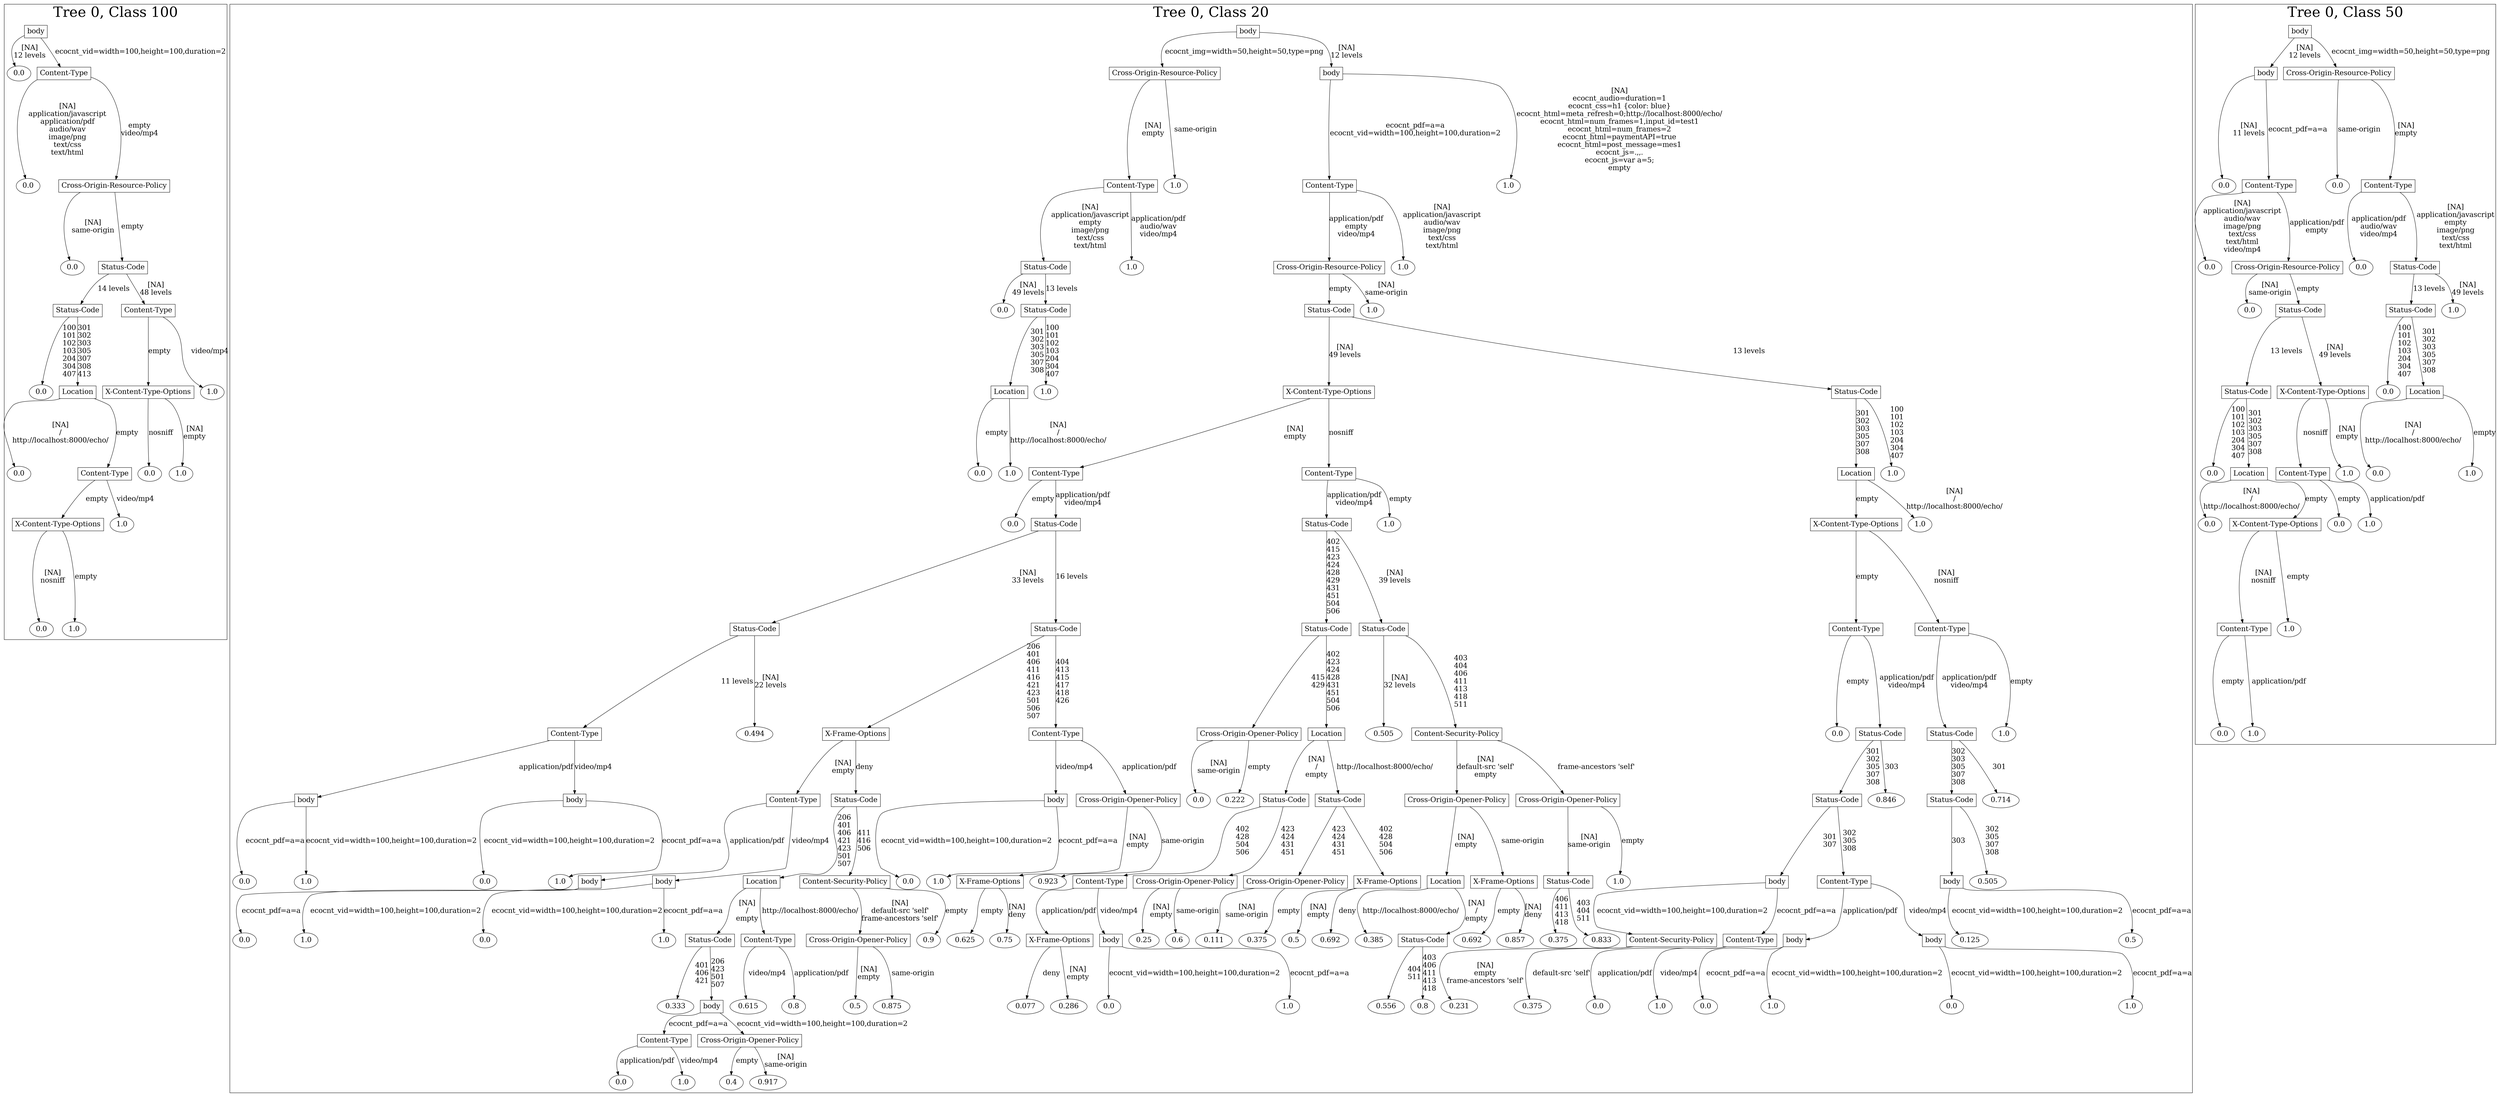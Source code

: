 /*
Generated by:
    http://https://github.com/h2oai/h2o-3/tree/master/h2o-genmodel/src/main/java/hex/genmodel/tools/PrintMojo.java
*/

/*
On a mac:

$ brew install graphviz
$ dot -Tpng file.gv -o file.png
$ open file.png
*/

digraph G {

subgraph cluster_0 {
/* Nodes */

/* Level 0 */
{
"SG_0_Node_0" [shape=box, fontsize=20, label="body"]
}

/* Level 1 */
{
"SG_0_Node_10" [fontsize=20, label="0.0"]
"SG_0_Node_1" [shape=box, fontsize=20, label="Content-Type"]
}

/* Level 2 */
{
"SG_0_Node_11" [fontsize=20, label="0.0"]
"SG_0_Node_2" [shape=box, fontsize=20, label="Cross-Origin-Resource-Policy"]
}

/* Level 3 */
{
"SG_0_Node_12" [fontsize=20, label="0.0"]
"SG_0_Node_3" [shape=box, fontsize=20, label="Status-Code"]
}

/* Level 4 */
{
"SG_0_Node_4" [shape=box, fontsize=20, label="Status-Code"]
"SG_0_Node_5" [shape=box, fontsize=20, label="Content-Type"]
}

/* Level 5 */
{
"SG_0_Node_13" [fontsize=20, label="0.0"]
"SG_0_Node_6" [shape=box, fontsize=20, label="Location"]
"SG_0_Node_7" [shape=box, fontsize=20, label="X-Content-Type-Options"]
"SG_0_Node_14" [fontsize=20, label="1.0"]
}

/* Level 6 */
{
"SG_0_Node_15" [fontsize=20, label="0.0"]
"SG_0_Node_8" [shape=box, fontsize=20, label="Content-Type"]
"SG_0_Node_16" [fontsize=20, label="0.0"]
"SG_0_Node_17" [fontsize=20, label="1.0"]
}

/* Level 7 */
{
"SG_0_Node_9" [shape=box, fontsize=20, label="X-Content-Type-Options"]
"SG_0_Node_18" [fontsize=20, label="1.0"]
}

/* Level 8 */
{
"SG_0_Node_19" [fontsize=20, label="0.0"]
"SG_0_Node_20" [fontsize=20, label="1.0"]
}

/* Edges */
"SG_0_Node_0" -> "SG_0_Node_10" [fontsize=20, label="[NA]
12 levels
"]
"SG_0_Node_0" -> "SG_0_Node_1" [fontsize=20, label="ecocnt_vid=width=100,height=100,duration=2
"]
"SG_0_Node_1" -> "SG_0_Node_11" [fontsize=20, label="[NA]
application/javascript
application/pdf
audio/wav
image/png
text/css
text/html
"]
"SG_0_Node_1" -> "SG_0_Node_2" [fontsize=20, label="empty
video/mp4
"]
"SG_0_Node_2" -> "SG_0_Node_12" [fontsize=20, label="[NA]
same-origin
"]
"SG_0_Node_2" -> "SG_0_Node_3" [fontsize=20, label="empty
"]
"SG_0_Node_3" -> "SG_0_Node_4" [fontsize=20, label="14 levels
"]
"SG_0_Node_3" -> "SG_0_Node_5" [fontsize=20, label="[NA]
48 levels
"]
"SG_0_Node_5" -> "SG_0_Node_7" [fontsize=20, label="empty
"]
"SG_0_Node_5" -> "SG_0_Node_14" [fontsize=20, label="video/mp4
"]
"SG_0_Node_7" -> "SG_0_Node_16" [fontsize=20, label="nosniff
"]
"SG_0_Node_7" -> "SG_0_Node_17" [fontsize=20, label="[NA]
empty
"]
"SG_0_Node_4" -> "SG_0_Node_13" [fontsize=20, label="100
101
102
103
204
304
407
"]
"SG_0_Node_4" -> "SG_0_Node_6" [fontsize=20, label="301
302
303
305
307
308
413
"]
"SG_0_Node_6" -> "SG_0_Node_15" [fontsize=20, label="[NA]
/
http://localhost:8000/echo/
"]
"SG_0_Node_6" -> "SG_0_Node_8" [fontsize=20, label="empty
"]
"SG_0_Node_8" -> "SG_0_Node_9" [fontsize=20, label="empty
"]
"SG_0_Node_8" -> "SG_0_Node_18" [fontsize=20, label="video/mp4
"]
"SG_0_Node_9" -> "SG_0_Node_19" [fontsize=20, label="[NA]
nosniff
"]
"SG_0_Node_9" -> "SG_0_Node_20" [fontsize=20, label="empty
"]

fontsize=40
label="Tree 0, Class 100"
}

subgraph cluster_1 {
/* Nodes */

/* Level 0 */
{
"SG_1_Node_0" [shape=box, fontsize=20, label="body"]
}

/* Level 1 */
{
"SG_1_Node_1" [shape=box, fontsize=20, label="Cross-Origin-Resource-Policy"]
"SG_1_Node_2" [shape=box, fontsize=20, label="body"]
}

/* Level 2 */
{
"SG_1_Node_3" [shape=box, fontsize=20, label="Content-Type"]
"SG_1_Node_108" [fontsize=20, label="1.0"]
"SG_1_Node_4" [shape=box, fontsize=20, label="Content-Type"]
"SG_1_Node_109" [fontsize=20, label="1.0"]
}

/* Level 3 */
{
"SG_1_Node_5" [shape=box, fontsize=20, label="Status-Code"]
"SG_1_Node_110" [fontsize=20, label="1.0"]
"SG_1_Node_6" [shape=box, fontsize=20, label="Cross-Origin-Resource-Policy"]
"SG_1_Node_111" [fontsize=20, label="1.0"]
}

/* Level 4 */
{
"SG_1_Node_112" [fontsize=20, label="0.0"]
"SG_1_Node_7" [shape=box, fontsize=20, label="Status-Code"]
"SG_1_Node_8" [shape=box, fontsize=20, label="Status-Code"]
"SG_1_Node_113" [fontsize=20, label="1.0"]
}

/* Level 5 */
{
"SG_1_Node_9" [shape=box, fontsize=20, label="Location"]
"SG_1_Node_114" [fontsize=20, label="1.0"]
"SG_1_Node_10" [shape=box, fontsize=20, label="X-Content-Type-Options"]
"SG_1_Node_11" [shape=box, fontsize=20, label="Status-Code"]
}

/* Level 6 */
{
"SG_1_Node_115" [fontsize=20, label="0.0"]
"SG_1_Node_116" [fontsize=20, label="1.0"]
"SG_1_Node_12" [shape=box, fontsize=20, label="Content-Type"]
"SG_1_Node_13" [shape=box, fontsize=20, label="Content-Type"]
"SG_1_Node_14" [shape=box, fontsize=20, label="Location"]
"SG_1_Node_117" [fontsize=20, label="1.0"]
}

/* Level 7 */
{
"SG_1_Node_118" [fontsize=20, label="0.0"]
"SG_1_Node_15" [shape=box, fontsize=20, label="Status-Code"]
"SG_1_Node_16" [shape=box, fontsize=20, label="Status-Code"]
"SG_1_Node_119" [fontsize=20, label="1.0"]
"SG_1_Node_17" [shape=box, fontsize=20, label="X-Content-Type-Options"]
"SG_1_Node_120" [fontsize=20, label="1.0"]
}

/* Level 8 */
{
"SG_1_Node_18" [shape=box, fontsize=20, label="Status-Code"]
"SG_1_Node_19" [shape=box, fontsize=20, label="Status-Code"]
"SG_1_Node_20" [shape=box, fontsize=20, label="Status-Code"]
"SG_1_Node_21" [shape=box, fontsize=20, label="Status-Code"]
"SG_1_Node_22" [shape=box, fontsize=20, label="Content-Type"]
"SG_1_Node_23" [shape=box, fontsize=20, label="Content-Type"]
}

/* Level 9 */
{
"SG_1_Node_24" [shape=box, fontsize=20, label="Content-Type"]
"SG_1_Node_121" [fontsize=20, label="0.494"]
"SG_1_Node_26" [shape=box, fontsize=20, label="X-Frame-Options"]
"SG_1_Node_27" [shape=box, fontsize=20, label="Content-Type"]
"SG_1_Node_28" [shape=box, fontsize=20, label="Cross-Origin-Opener-Policy"]
"SG_1_Node_29" [shape=box, fontsize=20, label="Location"]
"SG_1_Node_122" [fontsize=20, label="0.505"]
"SG_1_Node_31" [shape=box, fontsize=20, label="Content-Security-Policy"]
"SG_1_Node_123" [fontsize=20, label="0.0"]
"SG_1_Node_32" [shape=box, fontsize=20, label="Status-Code"]
"SG_1_Node_33" [shape=box, fontsize=20, label="Status-Code"]
"SG_1_Node_124" [fontsize=20, label="1.0"]
}

/* Level 10 */
{
"SG_1_Node_34" [shape=box, fontsize=20, label="body"]
"SG_1_Node_35" [shape=box, fontsize=20, label="body"]
"SG_1_Node_36" [shape=box, fontsize=20, label="Content-Type"]
"SG_1_Node_37" [shape=box, fontsize=20, label="Status-Code"]
"SG_1_Node_38" [shape=box, fontsize=20, label="body"]
"SG_1_Node_39" [shape=box, fontsize=20, label="Cross-Origin-Opener-Policy"]
"SG_1_Node_125" [fontsize=20, label="0.0"]
"SG_1_Node_126" [fontsize=20, label="0.222"]
"SG_1_Node_41" [shape=box, fontsize=20, label="Status-Code"]
"SG_1_Node_42" [shape=box, fontsize=20, label="Status-Code"]
"SG_1_Node_43" [shape=box, fontsize=20, label="Cross-Origin-Opener-Policy"]
"SG_1_Node_44" [shape=box, fontsize=20, label="Cross-Origin-Opener-Policy"]
"SG_1_Node_45" [shape=box, fontsize=20, label="Status-Code"]
"SG_1_Node_127" [fontsize=20, label="0.846"]
"SG_1_Node_47" [shape=box, fontsize=20, label="Status-Code"]
"SG_1_Node_128" [fontsize=20, label="0.714"]
}

/* Level 11 */
{
"SG_1_Node_129" [fontsize=20, label="0.0"]
"SG_1_Node_130" [fontsize=20, label="1.0"]
"SG_1_Node_131" [fontsize=20, label="0.0"]
"SG_1_Node_132" [fontsize=20, label="1.0"]
"SG_1_Node_49" [shape=box, fontsize=20, label="body"]
"SG_1_Node_50" [shape=box, fontsize=20, label="body"]
"SG_1_Node_51" [shape=box, fontsize=20, label="Location"]
"SG_1_Node_52" [shape=box, fontsize=20, label="Content-Security-Policy"]
"SG_1_Node_133" [fontsize=20, label="0.0"]
"SG_1_Node_134" [fontsize=20, label="1.0"]
"SG_1_Node_53" [shape=box, fontsize=20, label="X-Frame-Options"]
"SG_1_Node_135" [fontsize=20, label="0.923"]
"SG_1_Node_55" [shape=box, fontsize=20, label="Content-Type"]
"SG_1_Node_56" [shape=box, fontsize=20, label="Cross-Origin-Opener-Policy"]
"SG_1_Node_57" [shape=box, fontsize=20, label="Cross-Origin-Opener-Policy"]
"SG_1_Node_58" [shape=box, fontsize=20, label="X-Frame-Options"]
"SG_1_Node_59" [shape=box, fontsize=20, label="Location"]
"SG_1_Node_60" [shape=box, fontsize=20, label="X-Frame-Options"]
"SG_1_Node_61" [shape=box, fontsize=20, label="Status-Code"]
"SG_1_Node_136" [fontsize=20, label="1.0"]
"SG_1_Node_62" [shape=box, fontsize=20, label="body"]
"SG_1_Node_63" [shape=box, fontsize=20, label="Content-Type"]
"SG_1_Node_64" [shape=box, fontsize=20, label="body"]
"SG_1_Node_137" [fontsize=20, label="0.505"]
}

/* Level 12 */
{
"SG_1_Node_138" [fontsize=20, label="0.0"]
"SG_1_Node_139" [fontsize=20, label="1.0"]
"SG_1_Node_140" [fontsize=20, label="0.0"]
"SG_1_Node_141" [fontsize=20, label="1.0"]
"SG_1_Node_66" [shape=box, fontsize=20, label="Status-Code"]
"SG_1_Node_67" [shape=box, fontsize=20, label="Content-Type"]
"SG_1_Node_68" [shape=box, fontsize=20, label="Cross-Origin-Opener-Policy"]
"SG_1_Node_142" [fontsize=20, label="0.9"]
"SG_1_Node_143" [fontsize=20, label="0.625"]
"SG_1_Node_144" [fontsize=20, label="0.75"]
"SG_1_Node_72" [shape=box, fontsize=20, label="X-Frame-Options"]
"SG_1_Node_73" [shape=box, fontsize=20, label="body"]
"SG_1_Node_145" [fontsize=20, label="0.25"]
"SG_1_Node_146" [fontsize=20, label="0.6"]
"SG_1_Node_147" [fontsize=20, label="0.111"]
"SG_1_Node_148" [fontsize=20, label="0.375"]
"SG_1_Node_149" [fontsize=20, label="0.5"]
"SG_1_Node_150" [fontsize=20, label="0.692"]
"SG_1_Node_151" [fontsize=20, label="0.385"]
"SG_1_Node_81" [shape=box, fontsize=20, label="Status-Code"]
"SG_1_Node_152" [fontsize=20, label="0.692"]
"SG_1_Node_153" [fontsize=20, label="0.857"]
"SG_1_Node_154" [fontsize=20, label="0.375"]
"SG_1_Node_155" [fontsize=20, label="0.833"]
"SG_1_Node_86" [shape=box, fontsize=20, label="Content-Security-Policy"]
"SG_1_Node_87" [shape=box, fontsize=20, label="Content-Type"]
"SG_1_Node_88" [shape=box, fontsize=20, label="body"]
"SG_1_Node_89" [shape=box, fontsize=20, label="body"]
"SG_1_Node_156" [fontsize=20, label="0.125"]
"SG_1_Node_157" [fontsize=20, label="0.5"]
}

/* Level 13 */
{
"SG_1_Node_158" [fontsize=20, label="0.333"]
"SG_1_Node_93" [shape=box, fontsize=20, label="body"]
"SG_1_Node_159" [fontsize=20, label="0.615"]
"SG_1_Node_160" [fontsize=20, label="0.8"]
"SG_1_Node_161" [fontsize=20, label="0.5"]
"SG_1_Node_162" [fontsize=20, label="0.875"]
"SG_1_Node_163" [fontsize=20, label="0.077"]
"SG_1_Node_164" [fontsize=20, label="0.286"]
"SG_1_Node_165" [fontsize=20, label="0.0"]
"SG_1_Node_166" [fontsize=20, label="1.0"]
"SG_1_Node_167" [fontsize=20, label="0.556"]
"SG_1_Node_168" [fontsize=20, label="0.8"]
"SG_1_Node_169" [fontsize=20, label="0.231"]
"SG_1_Node_170" [fontsize=20, label="0.375"]
"SG_1_Node_171" [fontsize=20, label="0.0"]
"SG_1_Node_172" [fontsize=20, label="1.0"]
"SG_1_Node_173" [fontsize=20, label="0.0"]
"SG_1_Node_174" [fontsize=20, label="1.0"]
"SG_1_Node_175" [fontsize=20, label="0.0"]
"SG_1_Node_176" [fontsize=20, label="1.0"]
}

/* Level 14 */
{
"SG_1_Node_104" [shape=box, fontsize=20, label="Content-Type"]
"SG_1_Node_105" [shape=box, fontsize=20, label="Cross-Origin-Opener-Policy"]
}

/* Level 15 */
{
"SG_1_Node_177" [fontsize=20, label="0.0"]
"SG_1_Node_178" [fontsize=20, label="1.0"]
"SG_1_Node_179" [fontsize=20, label="0.4"]
"SG_1_Node_180" [fontsize=20, label="0.917"]
}

/* Edges */
"SG_1_Node_0" -> "SG_1_Node_1" [fontsize=20, label="ecocnt_img=width=50,height=50,type=png
"]
"SG_1_Node_0" -> "SG_1_Node_2" [fontsize=20, label="[NA]
12 levels
"]
"SG_1_Node_2" -> "SG_1_Node_4" [fontsize=20, label="ecocnt_pdf=a=a
ecocnt_vid=width=100,height=100,duration=2
"]
"SG_1_Node_2" -> "SG_1_Node_109" [fontsize=20, label="[NA]
ecocnt_audio=duration=1
ecocnt_css=h1 {color: blue}
ecocnt_html=meta_refresh=0;http://localhost:8000/echo/
ecocnt_html=num_frames=1,input_id=test1
ecocnt_html=num_frames=2
ecocnt_html=paymentAPI=true
ecocnt_html=post_message=mes1
ecocnt_js=.,,.
ecocnt_js=var a=5;
empty
"]
"SG_1_Node_4" -> "SG_1_Node_6" [fontsize=20, label="application/pdf
empty
video/mp4
"]
"SG_1_Node_4" -> "SG_1_Node_111" [fontsize=20, label="[NA]
application/javascript
audio/wav
image/png
text/css
text/html
"]
"SG_1_Node_6" -> "SG_1_Node_8" [fontsize=20, label="empty
"]
"SG_1_Node_6" -> "SG_1_Node_113" [fontsize=20, label="[NA]
same-origin
"]
"SG_1_Node_8" -> "SG_1_Node_10" [fontsize=20, label="[NA]
49 levels
"]
"SG_1_Node_8" -> "SG_1_Node_11" [fontsize=20, label="13 levels
"]
"SG_1_Node_11" -> "SG_1_Node_14" [fontsize=20, label="301
302
303
305
307
308
"]
"SG_1_Node_11" -> "SG_1_Node_117" [fontsize=20, label="100
101
102
103
204
304
407
"]
"SG_1_Node_14" -> "SG_1_Node_17" [fontsize=20, label="empty
"]
"SG_1_Node_14" -> "SG_1_Node_120" [fontsize=20, label="[NA]
/
http://localhost:8000/echo/
"]
"SG_1_Node_17" -> "SG_1_Node_22" [fontsize=20, label="empty
"]
"SG_1_Node_17" -> "SG_1_Node_23" [fontsize=20, label="[NA]
nosniff
"]
"SG_1_Node_23" -> "SG_1_Node_33" [fontsize=20, label="application/pdf
video/mp4
"]
"SG_1_Node_23" -> "SG_1_Node_124" [fontsize=20, label="empty
"]
"SG_1_Node_33" -> "SG_1_Node_47" [fontsize=20, label="302
303
305
307
308
"]
"SG_1_Node_33" -> "SG_1_Node_128" [fontsize=20, label="301
"]
"SG_1_Node_47" -> "SG_1_Node_64" [fontsize=20, label="303
"]
"SG_1_Node_47" -> "SG_1_Node_137" [fontsize=20, label="302
305
307
308
"]
"SG_1_Node_64" -> "SG_1_Node_156" [fontsize=20, label="ecocnt_vid=width=100,height=100,duration=2
"]
"SG_1_Node_64" -> "SG_1_Node_157" [fontsize=20, label="ecocnt_pdf=a=a
"]
"SG_1_Node_22" -> "SG_1_Node_123" [fontsize=20, label="empty
"]
"SG_1_Node_22" -> "SG_1_Node_32" [fontsize=20, label="application/pdf
video/mp4
"]
"SG_1_Node_32" -> "SG_1_Node_45" [fontsize=20, label="301
302
305
307
308
"]
"SG_1_Node_32" -> "SG_1_Node_127" [fontsize=20, label="303
"]
"SG_1_Node_45" -> "SG_1_Node_62" [fontsize=20, label="301
307
"]
"SG_1_Node_45" -> "SG_1_Node_63" [fontsize=20, label="302
305
308
"]
"SG_1_Node_63" -> "SG_1_Node_88" [fontsize=20, label="application/pdf
"]
"SG_1_Node_63" -> "SG_1_Node_89" [fontsize=20, label="video/mp4
"]
"SG_1_Node_89" -> "SG_1_Node_175" [fontsize=20, label="ecocnt_vid=width=100,height=100,duration=2
"]
"SG_1_Node_89" -> "SG_1_Node_176" [fontsize=20, label="ecocnt_pdf=a=a
"]
"SG_1_Node_88" -> "SG_1_Node_173" [fontsize=20, label="ecocnt_pdf=a=a
"]
"SG_1_Node_88" -> "SG_1_Node_174" [fontsize=20, label="ecocnt_vid=width=100,height=100,duration=2
"]
"SG_1_Node_62" -> "SG_1_Node_86" [fontsize=20, label="ecocnt_vid=width=100,height=100,duration=2
"]
"SG_1_Node_62" -> "SG_1_Node_87" [fontsize=20, label="ecocnt_pdf=a=a
"]
"SG_1_Node_87" -> "SG_1_Node_171" [fontsize=20, label="application/pdf
"]
"SG_1_Node_87" -> "SG_1_Node_172" [fontsize=20, label="video/mp4
"]
"SG_1_Node_86" -> "SG_1_Node_169" [fontsize=20, label="[NA]
empty
frame-ancestors 'self'
"]
"SG_1_Node_86" -> "SG_1_Node_170" [fontsize=20, label="default-src 'self'
"]
"SG_1_Node_10" -> "SG_1_Node_12" [fontsize=20, label="[NA]
empty
"]
"SG_1_Node_10" -> "SG_1_Node_13" [fontsize=20, label="nosniff
"]
"SG_1_Node_13" -> "SG_1_Node_16" [fontsize=20, label="application/pdf
video/mp4
"]
"SG_1_Node_13" -> "SG_1_Node_119" [fontsize=20, label="empty
"]
"SG_1_Node_16" -> "SG_1_Node_20" [fontsize=20, label="402
415
423
424
428
429
431
451
504
506
"]
"SG_1_Node_16" -> "SG_1_Node_21" [fontsize=20, label="[NA]
39 levels
"]
"SG_1_Node_21" -> "SG_1_Node_122" [fontsize=20, label="[NA]
32 levels
"]
"SG_1_Node_21" -> "SG_1_Node_31" [fontsize=20, label="403
404
406
411
413
418
511
"]
"SG_1_Node_31" -> "SG_1_Node_43" [fontsize=20, label="[NA]
default-src 'self'
empty
"]
"SG_1_Node_31" -> "SG_1_Node_44" [fontsize=20, label="frame-ancestors 'self'
"]
"SG_1_Node_44" -> "SG_1_Node_61" [fontsize=20, label="[NA]
same-origin
"]
"SG_1_Node_44" -> "SG_1_Node_136" [fontsize=20, label="empty
"]
"SG_1_Node_61" -> "SG_1_Node_154" [fontsize=20, label="406
411
413
418
"]
"SG_1_Node_61" -> "SG_1_Node_155" [fontsize=20, label="403
404
511
"]
"SG_1_Node_43" -> "SG_1_Node_59" [fontsize=20, label="[NA]
empty
"]
"SG_1_Node_43" -> "SG_1_Node_60" [fontsize=20, label="same-origin
"]
"SG_1_Node_60" -> "SG_1_Node_152" [fontsize=20, label="empty
"]
"SG_1_Node_60" -> "SG_1_Node_153" [fontsize=20, label="[NA]
deny
"]
"SG_1_Node_59" -> "SG_1_Node_151" [fontsize=20, label="http://localhost:8000/echo/
"]
"SG_1_Node_59" -> "SG_1_Node_81" [fontsize=20, label="[NA]
/
empty
"]
"SG_1_Node_81" -> "SG_1_Node_167" [fontsize=20, label="404
511
"]
"SG_1_Node_81" -> "SG_1_Node_168" [fontsize=20, label="403
406
411
413
418
"]
"SG_1_Node_20" -> "SG_1_Node_28" [fontsize=20, label="415
429
"]
"SG_1_Node_20" -> "SG_1_Node_29" [fontsize=20, label="402
423
424
428
431
451
504
506
"]
"SG_1_Node_29" -> "SG_1_Node_41" [fontsize=20, label="[NA]
/
empty
"]
"SG_1_Node_29" -> "SG_1_Node_42" [fontsize=20, label="http://localhost:8000/echo/
"]
"SG_1_Node_42" -> "SG_1_Node_57" [fontsize=20, label="423
424
431
451
"]
"SG_1_Node_42" -> "SG_1_Node_58" [fontsize=20, label="402
428
504
506
"]
"SG_1_Node_58" -> "SG_1_Node_149" [fontsize=20, label="[NA]
empty
"]
"SG_1_Node_58" -> "SG_1_Node_150" [fontsize=20, label="deny
"]
"SG_1_Node_57" -> "SG_1_Node_147" [fontsize=20, label="[NA]
same-origin
"]
"SG_1_Node_57" -> "SG_1_Node_148" [fontsize=20, label="empty
"]
"SG_1_Node_41" -> "SG_1_Node_55" [fontsize=20, label="402
428
504
506
"]
"SG_1_Node_41" -> "SG_1_Node_56" [fontsize=20, label="423
424
431
451
"]
"SG_1_Node_56" -> "SG_1_Node_145" [fontsize=20, label="[NA]
empty
"]
"SG_1_Node_56" -> "SG_1_Node_146" [fontsize=20, label="same-origin
"]
"SG_1_Node_55" -> "SG_1_Node_72" [fontsize=20, label="application/pdf
"]
"SG_1_Node_55" -> "SG_1_Node_73" [fontsize=20, label="video/mp4
"]
"SG_1_Node_73" -> "SG_1_Node_165" [fontsize=20, label="ecocnt_vid=width=100,height=100,duration=2
"]
"SG_1_Node_73" -> "SG_1_Node_166" [fontsize=20, label="ecocnt_pdf=a=a
"]
"SG_1_Node_72" -> "SG_1_Node_163" [fontsize=20, label="deny
"]
"SG_1_Node_72" -> "SG_1_Node_164" [fontsize=20, label="[NA]
empty
"]
"SG_1_Node_28" -> "SG_1_Node_125" [fontsize=20, label="[NA]
same-origin
"]
"SG_1_Node_28" -> "SG_1_Node_126" [fontsize=20, label="empty
"]
"SG_1_Node_12" -> "SG_1_Node_118" [fontsize=20, label="empty
"]
"SG_1_Node_12" -> "SG_1_Node_15" [fontsize=20, label="application/pdf
video/mp4
"]
"SG_1_Node_15" -> "SG_1_Node_18" [fontsize=20, label="[NA]
33 levels
"]
"SG_1_Node_15" -> "SG_1_Node_19" [fontsize=20, label="16 levels
"]
"SG_1_Node_19" -> "SG_1_Node_26" [fontsize=20, label="206
401
406
411
416
421
423
501
506
507
"]
"SG_1_Node_19" -> "SG_1_Node_27" [fontsize=20, label="404
413
415
417
418
426
"]
"SG_1_Node_27" -> "SG_1_Node_38" [fontsize=20, label="video/mp4
"]
"SG_1_Node_27" -> "SG_1_Node_39" [fontsize=20, label="application/pdf
"]
"SG_1_Node_39" -> "SG_1_Node_53" [fontsize=20, label="[NA]
empty
"]
"SG_1_Node_39" -> "SG_1_Node_135" [fontsize=20, label="same-origin
"]
"SG_1_Node_53" -> "SG_1_Node_143" [fontsize=20, label="empty
"]
"SG_1_Node_53" -> "SG_1_Node_144" [fontsize=20, label="[NA]
deny
"]
"SG_1_Node_38" -> "SG_1_Node_133" [fontsize=20, label="ecocnt_vid=width=100,height=100,duration=2
"]
"SG_1_Node_38" -> "SG_1_Node_134" [fontsize=20, label="ecocnt_pdf=a=a
"]
"SG_1_Node_26" -> "SG_1_Node_36" [fontsize=20, label="[NA]
empty
"]
"SG_1_Node_26" -> "SG_1_Node_37" [fontsize=20, label="deny
"]
"SG_1_Node_37" -> "SG_1_Node_51" [fontsize=20, label="206
401
406
421
423
501
507
"]
"SG_1_Node_37" -> "SG_1_Node_52" [fontsize=20, label="411
416
506
"]
"SG_1_Node_52" -> "SG_1_Node_68" [fontsize=20, label="[NA]
default-src 'self'
frame-ancestors 'self'
"]
"SG_1_Node_52" -> "SG_1_Node_142" [fontsize=20, label="empty
"]
"SG_1_Node_68" -> "SG_1_Node_161" [fontsize=20, label="[NA]
empty
"]
"SG_1_Node_68" -> "SG_1_Node_162" [fontsize=20, label="same-origin
"]
"SG_1_Node_51" -> "SG_1_Node_66" [fontsize=20, label="[NA]
/
empty
"]
"SG_1_Node_51" -> "SG_1_Node_67" [fontsize=20, label="http://localhost:8000/echo/
"]
"SG_1_Node_67" -> "SG_1_Node_159" [fontsize=20, label="video/mp4
"]
"SG_1_Node_67" -> "SG_1_Node_160" [fontsize=20, label="application/pdf
"]
"SG_1_Node_66" -> "SG_1_Node_158" [fontsize=20, label="401
406
421
"]
"SG_1_Node_66" -> "SG_1_Node_93" [fontsize=20, label="206
423
501
507
"]
"SG_1_Node_93" -> "SG_1_Node_104" [fontsize=20, label="ecocnt_pdf=a=a
"]
"SG_1_Node_93" -> "SG_1_Node_105" [fontsize=20, label="ecocnt_vid=width=100,height=100,duration=2
"]
"SG_1_Node_105" -> "SG_1_Node_179" [fontsize=20, label="empty
"]
"SG_1_Node_105" -> "SG_1_Node_180" [fontsize=20, label="[NA]
same-origin
"]
"SG_1_Node_104" -> "SG_1_Node_177" [fontsize=20, label="application/pdf
"]
"SG_1_Node_104" -> "SG_1_Node_178" [fontsize=20, label="video/mp4
"]
"SG_1_Node_36" -> "SG_1_Node_49" [fontsize=20, label="application/pdf
"]
"SG_1_Node_36" -> "SG_1_Node_50" [fontsize=20, label="video/mp4
"]
"SG_1_Node_50" -> "SG_1_Node_140" [fontsize=20, label="ecocnt_vid=width=100,height=100,duration=2
"]
"SG_1_Node_50" -> "SG_1_Node_141" [fontsize=20, label="ecocnt_pdf=a=a
"]
"SG_1_Node_49" -> "SG_1_Node_138" [fontsize=20, label="ecocnt_pdf=a=a
"]
"SG_1_Node_49" -> "SG_1_Node_139" [fontsize=20, label="ecocnt_vid=width=100,height=100,duration=2
"]
"SG_1_Node_18" -> "SG_1_Node_24" [fontsize=20, label="11 levels
"]
"SG_1_Node_18" -> "SG_1_Node_121" [fontsize=20, label="[NA]
22 levels
"]
"SG_1_Node_24" -> "SG_1_Node_34" [fontsize=20, label="application/pdf
"]
"SG_1_Node_24" -> "SG_1_Node_35" [fontsize=20, label="video/mp4
"]
"SG_1_Node_35" -> "SG_1_Node_131" [fontsize=20, label="ecocnt_vid=width=100,height=100,duration=2
"]
"SG_1_Node_35" -> "SG_1_Node_132" [fontsize=20, label="ecocnt_pdf=a=a
"]
"SG_1_Node_34" -> "SG_1_Node_129" [fontsize=20, label="ecocnt_pdf=a=a
"]
"SG_1_Node_34" -> "SG_1_Node_130" [fontsize=20, label="ecocnt_vid=width=100,height=100,duration=2
"]
"SG_1_Node_1" -> "SG_1_Node_3" [fontsize=20, label="[NA]
empty
"]
"SG_1_Node_1" -> "SG_1_Node_108" [fontsize=20, label="same-origin
"]
"SG_1_Node_3" -> "SG_1_Node_5" [fontsize=20, label="[NA]
application/javascript
empty
image/png
text/css
text/html
"]
"SG_1_Node_3" -> "SG_1_Node_110" [fontsize=20, label="application/pdf
audio/wav
video/mp4
"]
"SG_1_Node_5" -> "SG_1_Node_112" [fontsize=20, label="[NA]
49 levels
"]
"SG_1_Node_5" -> "SG_1_Node_7" [fontsize=20, label="13 levels
"]
"SG_1_Node_7" -> "SG_1_Node_9" [fontsize=20, label="301
302
303
305
307
308
"]
"SG_1_Node_7" -> "SG_1_Node_114" [fontsize=20, label="100
101
102
103
204
304
407
"]
"SG_1_Node_9" -> "SG_1_Node_115" [fontsize=20, label="empty
"]
"SG_1_Node_9" -> "SG_1_Node_116" [fontsize=20, label="[NA]
/
http://localhost:8000/echo/
"]

fontsize=40
label="Tree 0, Class 20"
}

subgraph cluster_2 {
/* Nodes */

/* Level 0 */
{
"SG_2_Node_0" [shape=box, fontsize=20, label="body"]
}

/* Level 1 */
{
"SG_2_Node_1" [shape=box, fontsize=20, label="body"]
"SG_2_Node_2" [shape=box, fontsize=20, label="Cross-Origin-Resource-Policy"]
}

/* Level 2 */
{
"SG_2_Node_16" [fontsize=20, label="0.0"]
"SG_2_Node_3" [shape=box, fontsize=20, label="Content-Type"]
"SG_2_Node_17" [fontsize=20, label="0.0"]
"SG_2_Node_4" [shape=box, fontsize=20, label="Content-Type"]
}

/* Level 3 */
{
"SG_2_Node_18" [fontsize=20, label="0.0"]
"SG_2_Node_5" [shape=box, fontsize=20, label="Cross-Origin-Resource-Policy"]
"SG_2_Node_19" [fontsize=20, label="0.0"]
"SG_2_Node_6" [shape=box, fontsize=20, label="Status-Code"]
}

/* Level 4 */
{
"SG_2_Node_20" [fontsize=20, label="0.0"]
"SG_2_Node_7" [shape=box, fontsize=20, label="Status-Code"]
"SG_2_Node_8" [shape=box, fontsize=20, label="Status-Code"]
"SG_2_Node_21" [fontsize=20, label="1.0"]
}

/* Level 5 */
{
"SG_2_Node_9" [shape=box, fontsize=20, label="Status-Code"]
"SG_2_Node_10" [shape=box, fontsize=20, label="X-Content-Type-Options"]
"SG_2_Node_22" [fontsize=20, label="0.0"]
"SG_2_Node_11" [shape=box, fontsize=20, label="Location"]
}

/* Level 6 */
{
"SG_2_Node_23" [fontsize=20, label="0.0"]
"SG_2_Node_12" [shape=box, fontsize=20, label="Location"]
"SG_2_Node_13" [shape=box, fontsize=20, label="Content-Type"]
"SG_2_Node_24" [fontsize=20, label="1.0"]
"SG_2_Node_25" [fontsize=20, label="0.0"]
"SG_2_Node_26" [fontsize=20, label="1.0"]
}

/* Level 7 */
{
"SG_2_Node_27" [fontsize=20, label="0.0"]
"SG_2_Node_14" [shape=box, fontsize=20, label="X-Content-Type-Options"]
"SG_2_Node_28" [fontsize=20, label="0.0"]
"SG_2_Node_29" [fontsize=20, label="1.0"]
}

/* Level 8 */
{
"SG_2_Node_15" [shape=box, fontsize=20, label="Content-Type"]
"SG_2_Node_30" [fontsize=20, label="1.0"]
}

/* Level 9 */
{
"SG_2_Node_31" [fontsize=20, label="0.0"]
"SG_2_Node_32" [fontsize=20, label="1.0"]
}

/* Edges */
"SG_2_Node_0" -> "SG_2_Node_1" [fontsize=20, label="[NA]
12 levels
"]
"SG_2_Node_0" -> "SG_2_Node_2" [fontsize=20, label="ecocnt_img=width=50,height=50,type=png
"]
"SG_2_Node_2" -> "SG_2_Node_17" [fontsize=20, label="same-origin
"]
"SG_2_Node_2" -> "SG_2_Node_4" [fontsize=20, label="[NA]
empty
"]
"SG_2_Node_4" -> "SG_2_Node_19" [fontsize=20, label="application/pdf
audio/wav
video/mp4
"]
"SG_2_Node_4" -> "SG_2_Node_6" [fontsize=20, label="[NA]
application/javascript
empty
image/png
text/css
text/html
"]
"SG_2_Node_6" -> "SG_2_Node_8" [fontsize=20, label="13 levels
"]
"SG_2_Node_6" -> "SG_2_Node_21" [fontsize=20, label="[NA]
49 levels
"]
"SG_2_Node_8" -> "SG_2_Node_22" [fontsize=20, label="100
101
102
103
204
304
407
"]
"SG_2_Node_8" -> "SG_2_Node_11" [fontsize=20, label="301
302
303
305
307
308
"]
"SG_2_Node_11" -> "SG_2_Node_25" [fontsize=20, label="[NA]
/
http://localhost:8000/echo/
"]
"SG_2_Node_11" -> "SG_2_Node_26" [fontsize=20, label="empty
"]
"SG_2_Node_1" -> "SG_2_Node_16" [fontsize=20, label="[NA]
11 levels
"]
"SG_2_Node_1" -> "SG_2_Node_3" [fontsize=20, label="ecocnt_pdf=a=a
"]
"SG_2_Node_3" -> "SG_2_Node_18" [fontsize=20, label="[NA]
application/javascript
audio/wav
image/png
text/css
text/html
video/mp4
"]
"SG_2_Node_3" -> "SG_2_Node_5" [fontsize=20, label="application/pdf
empty
"]
"SG_2_Node_5" -> "SG_2_Node_20" [fontsize=20, label="[NA]
same-origin
"]
"SG_2_Node_5" -> "SG_2_Node_7" [fontsize=20, label="empty
"]
"SG_2_Node_7" -> "SG_2_Node_9" [fontsize=20, label="13 levels
"]
"SG_2_Node_7" -> "SG_2_Node_10" [fontsize=20, label="[NA]
49 levels
"]
"SG_2_Node_10" -> "SG_2_Node_13" [fontsize=20, label="nosniff
"]
"SG_2_Node_10" -> "SG_2_Node_24" [fontsize=20, label="[NA]
empty
"]
"SG_2_Node_13" -> "SG_2_Node_28" [fontsize=20, label="empty
"]
"SG_2_Node_13" -> "SG_2_Node_29" [fontsize=20, label="application/pdf
"]
"SG_2_Node_9" -> "SG_2_Node_23" [fontsize=20, label="100
101
102
103
204
304
407
"]
"SG_2_Node_9" -> "SG_2_Node_12" [fontsize=20, label="301
302
303
305
307
308
"]
"SG_2_Node_12" -> "SG_2_Node_27" [fontsize=20, label="[NA]
/
http://localhost:8000/echo/
"]
"SG_2_Node_12" -> "SG_2_Node_14" [fontsize=20, label="empty
"]
"SG_2_Node_14" -> "SG_2_Node_15" [fontsize=20, label="[NA]
nosniff
"]
"SG_2_Node_14" -> "SG_2_Node_30" [fontsize=20, label="empty
"]
"SG_2_Node_15" -> "SG_2_Node_31" [fontsize=20, label="empty
"]
"SG_2_Node_15" -> "SG_2_Node_32" [fontsize=20, label="application/pdf
"]

fontsize=40
label="Tree 0, Class 50"
}

}

